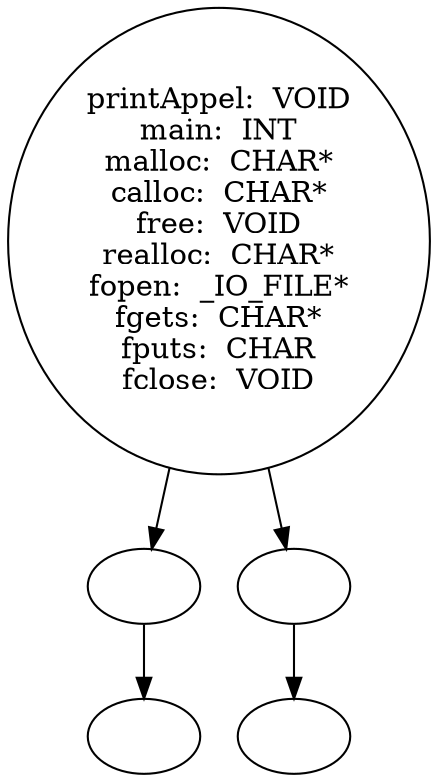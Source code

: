 digraph AST {
  "135951639425040" [label="printAppel:  VOID
main:  INT
malloc:  CHAR*
calloc:  CHAR*
free:  VOID
realloc:  CHAR*
fopen:  _IO_FILE*
fgets:  CHAR*
fputs:  CHAR
fclose:  VOID"];
  "135951639425040" -> "135951639419472";
  "135951639425040" -> "135951639423888";
  "135951639419472" [label=""];
  "135951639419472" -> "135951639420336";
  "135951639420336" [label=""];
  "135951639423888" [label=""];
  "135951639423888" -> "135951639422736";
  "135951639422736" [label=""];
}
